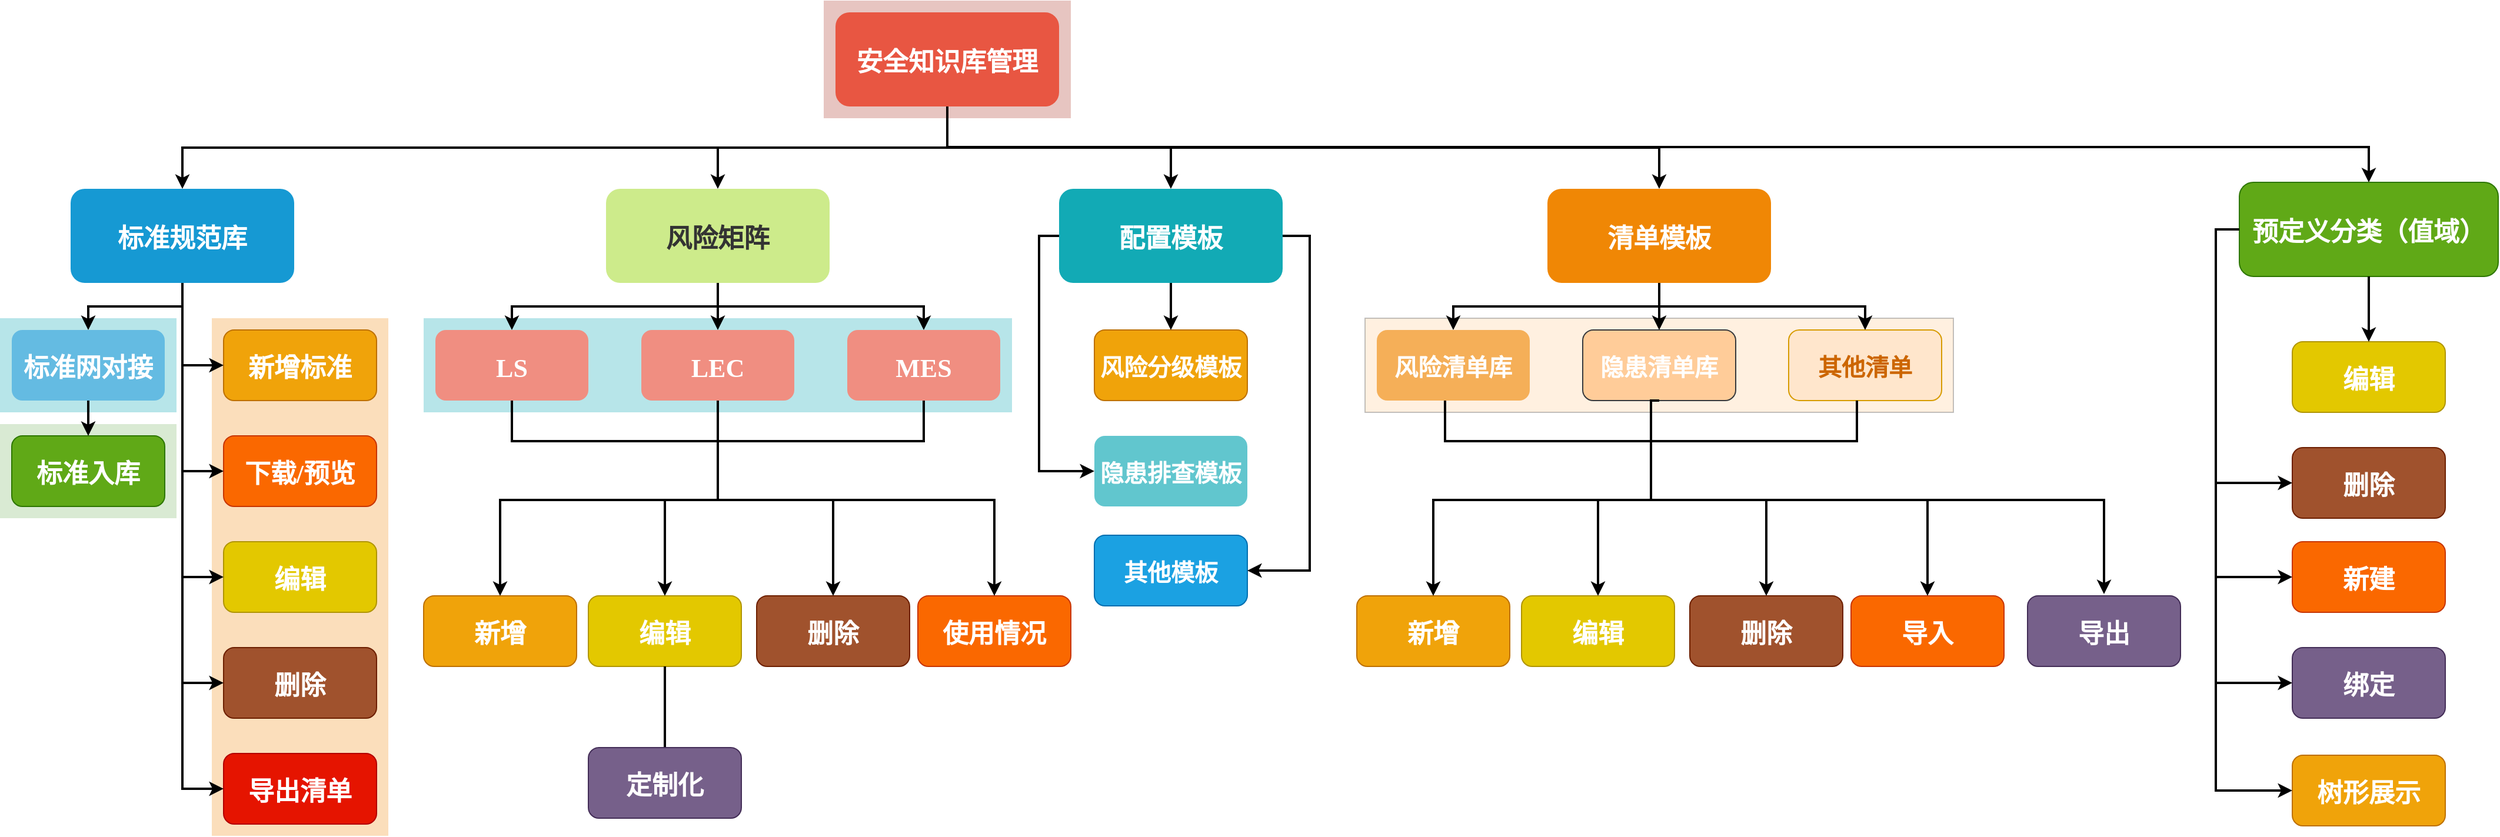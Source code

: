 <mxfile version="18.0.1" type="github">
  <diagram name="Page-1" id="2c0d36ab-eaac-3732-788b-9136903baeff">
    <mxGraphModel dx="2607" dy="1307" grid="1" gridSize="10" guides="1" tooltips="1" connect="1" arrows="1" fold="1" page="1" pageScale="1.5" pageWidth="1654" pageHeight="1169" background="none" math="0" shadow="0">
      <root>
        <mxCell id="0" />
        <mxCell id="1" parent="0" />
        <mxCell id="123" value="" style="fillColor=#AE4132;strokeColor=none;opacity=30;" parent="1" vertex="1">
          <mxGeometry x="747" y="175.5" width="210" height="100.0" as="geometry" />
        </mxCell>
        <mxCell id="118" value="" style="fillColor=#F2931E;strokeColor=none;opacity=30;" parent="1" vertex="1">
          <mxGeometry x="227.0" y="445.5" width="150.0" height="440.0" as="geometry" />
        </mxCell>
        <mxCell id="111" value="" style="fillColor=#D9EAD3;strokeColor=none" parent="1" vertex="1">
          <mxGeometry x="47" y="535.5" width="150" height="80" as="geometry" />
        </mxCell>
        <mxCell id="110" value="" style="fillColor=#ffcc99;strokeColor=#36393d;opacity=30;" parent="1" vertex="1">
          <mxGeometry x="1207" y="445.5" width="500" height="80" as="geometry" />
        </mxCell>
        <mxCell id="109" value="" style="fillColor=#12AAB5;strokeColor=none;opacity=30;" parent="1" vertex="1">
          <mxGeometry x="407" y="445.5" width="500" height="80" as="geometry" />
        </mxCell>
        <mxCell id="108" value="" style="fillColor=#12AAB5;strokeColor=none;opacity=30;" parent="1" vertex="1">
          <mxGeometry x="47.0" y="445.5" width="150" height="80" as="geometry" />
        </mxCell>
        <mxCell id="2" value="安全知识库管理" style="rounded=1;fillColor=#E85642;gradientColor=none;strokeColor=none;fontColor=#FFFFFF;fontStyle=1;fontFamily=Tahoma;fontSize=22;" parent="1" vertex="1">
          <mxGeometry x="757" y="185.5" width="190" height="80" as="geometry" />
        </mxCell>
        <mxCell id="4" value="清单模板" style="rounded=1;fillColor=#F08705;gradientColor=none;strokeColor=none;fontColor=#FFFFFF;fontStyle=1;fontFamily=Tahoma;fontSize=22;" parent="1" vertex="1">
          <mxGeometry x="1362.0" y="335.5" width="190" height="80" as="geometry" />
        </mxCell>
        <mxCell id="9" value="" style="edgeStyle=elbowEdgeStyle;elbow=vertical;strokeWidth=2;rounded=0" parent="1" source="2" target="4" edge="1">
          <mxGeometry x="337" y="215.5" width="100" height="100" as="geometry">
            <mxPoint x="337" y="315.5" as="sourcePoint" />
            <mxPoint x="437" y="215.5" as="targetPoint" />
          </mxGeometry>
        </mxCell>
        <mxCell id="10" value="配置模板" style="rounded=1;fillColor=#12AAB5;gradientColor=none;strokeColor=none;fontColor=#FFFFFF;fontStyle=1;fontFamily=Tahoma;fontSize=22;" parent="1" vertex="1">
          <mxGeometry x="947" y="335.5" width="190" height="80" as="geometry" />
        </mxCell>
        <mxCell id="12" value="风险矩阵" style="rounded=1;fillColor=#CDEB8B;gradientColor=none;strokeColor=none;fontColor=#333333;fontStyle=1;fontFamily=Tahoma;fontSize=22;" parent="1" vertex="1">
          <mxGeometry x="562.0" y="335.5" width="190" height="80" as="geometry" />
        </mxCell>
        <mxCell id="13" value="标准规范库" style="rounded=1;fillColor=#1699D3;gradientColor=none;strokeColor=none;fontColor=#FFFFFF;fontStyle=1;fontFamily=Tahoma;fontSize=22;" parent="1" vertex="1">
          <mxGeometry x="107" y="335.5" width="190" height="80" as="geometry" />
        </mxCell>
        <mxCell id="14" value="标准网对接" style="rounded=1;fillColor=#64BBE2;gradientColor=none;strokeColor=none;fontColor=#FFFFFF;fontStyle=1;fontFamily=Tahoma;fontSize=22;" parent="1" vertex="1">
          <mxGeometry x="57" y="455.5" width="130" height="60" as="geometry" />
        </mxCell>
        <mxCell id="15" value="标准入库" style="rounded=1;fillColor=#60a917;strokeColor=#2D7600;fontStyle=1;fontFamily=Tahoma;fontSize=22;fontColor=#ffffff;" parent="1" vertex="1">
          <mxGeometry x="57" y="545.5" width="130" height="60" as="geometry" />
        </mxCell>
        <mxCell id="16" value="新增标准" style="rounded=1;fillColor=#f0a30a;strokeColor=#BD7000;fontColor=#FFFFFF;fontStyle=1;fontFamily=Tahoma;fontSize=22;" parent="1" vertex="1">
          <mxGeometry x="237" y="455.5" width="130" height="60" as="geometry" />
        </mxCell>
        <mxCell id="17" value="下载/预览" style="rounded=1;fillColor=#fa6800;strokeColor=#C73500;fontColor=#FFFFFF;fontStyle=1;fontFamily=Tahoma;fontSize=22;" parent="1" vertex="1">
          <mxGeometry x="237" y="545.5" width="130" height="60" as="geometry" />
        </mxCell>
        <mxCell id="18" value="编辑" style="rounded=1;fillColor=#e3c800;strokeColor=#B09500;fontColor=#FFFFFF;fontStyle=1;fontFamily=Tahoma;fontSize=22;" parent="1" vertex="1">
          <mxGeometry x="237" y="635.5" width="130" height="60" as="geometry" />
        </mxCell>
        <mxCell id="19" value="删除" style="rounded=1;fillColor=#a0522d;strokeColor=#6D1F00;fontColor=#ffffff;fontStyle=1;fontFamily=Tahoma;fontSize=22;" parent="1" vertex="1">
          <mxGeometry x="237" y="725.5" width="130" height="60" as="geometry" />
        </mxCell>
        <mxCell id="20" value="导出清单" style="rounded=1;fillColor=#e51400;strokeColor=#B20000;fontColor=#ffffff;fontStyle=1;fontFamily=Tahoma;fontSize=22;" parent="1" vertex="1">
          <mxGeometry x="237" y="815.5" width="130" height="60" as="geometry" />
        </mxCell>
        <mxCell id="25" value="LS" style="rounded=1;fillColor=#F08E81;gradientColor=none;strokeColor=none;fontColor=#FFFFFF;fontStyle=1;fontFamily=Tahoma;fontSize=22;" parent="1" vertex="1">
          <mxGeometry x="417" y="455.5" width="130" height="60" as="geometry" />
        </mxCell>
        <mxCell id="29" value="LEC" style="rounded=1;fillColor=#F08E81;gradientColor=none;strokeColor=none;fontColor=#FFFFFF;fontStyle=1;fontFamily=Tahoma;fontSize=22;" parent="1" vertex="1">
          <mxGeometry x="592" y="455.5" width="130" height="60" as="geometry" />
        </mxCell>
        <mxCell id="p02ShLY376gd-ePU1Tqo-138" style="edgeStyle=orthogonalEdgeStyle;rounded=0;orthogonalLoop=1;jettySize=auto;html=1;exitX=0.5;exitY=1;exitDx=0;exitDy=0;fontSize=22;fontColor=#FFFFFF;endArrow=none;endFill=0;strokeWidth=2;" edge="1" parent="1" source="33">
          <mxGeometry relative="1" as="geometry">
            <mxPoint x="660" y="550" as="targetPoint" />
            <Array as="points">
              <mxPoint x="832" y="550" />
              <mxPoint x="660" y="550" />
            </Array>
          </mxGeometry>
        </mxCell>
        <mxCell id="33" value="MES" style="rounded=1;fillColor=#F08E81;gradientColor=none;strokeColor=none;fontColor=#FFFFFF;fontStyle=1;fontFamily=Tahoma;fontSize=22;" parent="1" vertex="1">
          <mxGeometry x="767" y="455.5" width="130" height="60" as="geometry" />
        </mxCell>
        <mxCell id="41" value="风险分级模板" style="rounded=1;fillColor=#f0a30a;strokeColor=#BD7000;fontColor=#FFFFFF;fontStyle=1;fontFamily=Tahoma;fontSize=20;" parent="1" vertex="1">
          <mxGeometry x="977" y="455.5" width="130" height="60" as="geometry" />
        </mxCell>
        <mxCell id="42" value="隐患排查模板" style="rounded=1;fillColor=#61C6CE;gradientColor=none;strokeColor=none;fontColor=#FFFFFF;fontStyle=1;fontFamily=Tahoma;fontSize=20;" parent="1" vertex="1">
          <mxGeometry x="977" y="545.5" width="130" height="60" as="geometry" />
        </mxCell>
        <mxCell id="44" value="风险清单库" style="rounded=1;fillColor=#F5AF58;gradientColor=none;strokeColor=none;fontColor=#FFFFFF;fontStyle=1;fontFamily=Tahoma;fontSize=20;" parent="1" vertex="1">
          <mxGeometry x="1217" y="455.5" width="130" height="60" as="geometry" />
        </mxCell>
        <mxCell id="48" value="隐患清单库" style="rounded=1;fillColor=#ffcc99;strokeColor=#36393d;fontStyle=1;fontFamily=Tahoma;fontSize=20;fontColor=#FFFFFF;" parent="1" vertex="1">
          <mxGeometry x="1392" y="455.5" width="130" height="60" as="geometry" />
        </mxCell>
        <mxCell id="52" value="其他清单" style="rounded=1;fillColor=#ffe6cc;strokeColor=#d79b00;fontStyle=1;fontFamily=Tahoma;fontSize=20;fontColor=#CC6600;" parent="1" vertex="1">
          <mxGeometry x="1567" y="455.5" width="130" height="60" as="geometry" />
        </mxCell>
        <mxCell id="59" value="" style="edgeStyle=elbowEdgeStyle;elbow=vertical;strokeWidth=2;rounded=0" parent="1" source="2" target="12" edge="1">
          <mxGeometry x="347" y="225.5" width="100" height="100" as="geometry">
            <mxPoint x="862.0" y="275.5" as="sourcePoint" />
            <mxPoint x="1467.0" y="345.5" as="targetPoint" />
          </mxGeometry>
        </mxCell>
        <mxCell id="61" value="" style="edgeStyle=elbowEdgeStyle;elbow=vertical;strokeWidth=2;rounded=0" parent="1" source="2" target="13" edge="1">
          <mxGeometry x="-23" y="135.5" width="100" height="100" as="geometry">
            <mxPoint x="-23" y="235.5" as="sourcePoint" />
            <mxPoint x="77" y="135.5" as="targetPoint" />
          </mxGeometry>
        </mxCell>
        <mxCell id="62" value="" style="edgeStyle=elbowEdgeStyle;elbow=vertical;strokeWidth=2;rounded=0" parent="1" source="13" target="14" edge="1">
          <mxGeometry x="-23" y="135.5" width="100" height="100" as="geometry">
            <mxPoint x="-23" y="235.5" as="sourcePoint" />
            <mxPoint x="77" y="135.5" as="targetPoint" />
          </mxGeometry>
        </mxCell>
        <mxCell id="64" value="" style="edgeStyle=elbowEdgeStyle;elbow=horizontal;strokeWidth=2;rounded=0" parent="1" source="13" target="16" edge="1">
          <mxGeometry x="-23" y="135.5" width="100" height="100" as="geometry">
            <mxPoint x="-23" y="235.5" as="sourcePoint" />
            <mxPoint x="77" y="135.5" as="targetPoint" />
            <Array as="points">
              <mxPoint x="202" y="435.5" />
            </Array>
          </mxGeometry>
        </mxCell>
        <mxCell id="65" value="" style="edgeStyle=elbowEdgeStyle;elbow=horizontal;strokeWidth=2;rounded=0" parent="1" source="13" target="17" edge="1">
          <mxGeometry x="-23" y="135.5" width="100" height="100" as="geometry">
            <mxPoint x="-23" y="235.5" as="sourcePoint" />
            <mxPoint x="77" y="135.5" as="targetPoint" />
            <Array as="points">
              <mxPoint x="202" y="475.5" />
            </Array>
          </mxGeometry>
        </mxCell>
        <mxCell id="66" value="" style="edgeStyle=elbowEdgeStyle;elbow=horizontal;strokeWidth=2;rounded=0" parent="1" source="13" target="18" edge="1">
          <mxGeometry x="-23" y="135.5" width="100" height="100" as="geometry">
            <mxPoint x="-23" y="235.5" as="sourcePoint" />
            <mxPoint x="77" y="135.5" as="targetPoint" />
            <Array as="points">
              <mxPoint x="202" y="525.5" />
            </Array>
          </mxGeometry>
        </mxCell>
        <mxCell id="67" value="" style="edgeStyle=elbowEdgeStyle;elbow=horizontal;strokeWidth=2;rounded=0" parent="1" source="13" target="19" edge="1">
          <mxGeometry x="-23" y="135.5" width="100" height="100" as="geometry">
            <mxPoint x="-23" y="235.5" as="sourcePoint" />
            <mxPoint x="77" y="135.5" as="targetPoint" />
            <Array as="points">
              <mxPoint x="202" y="575.5" />
            </Array>
          </mxGeometry>
        </mxCell>
        <mxCell id="68" value="" style="edgeStyle=elbowEdgeStyle;elbow=horizontal;strokeWidth=2;rounded=0" parent="1" source="13" target="20" edge="1">
          <mxGeometry x="-23" y="135.5" width="100" height="100" as="geometry">
            <mxPoint x="-23" y="235.5" as="sourcePoint" />
            <mxPoint x="77" y="135.5" as="targetPoint" />
            <Array as="points">
              <mxPoint x="202" y="615.5" />
            </Array>
          </mxGeometry>
        </mxCell>
        <mxCell id="82" value="" style="edgeStyle=elbowEdgeStyle;elbow=horizontal;strokeWidth=2;rounded=0;exitX=0;exitY=0.5;exitDx=0;exitDy=0;" parent="1" source="10" target="42" edge="1">
          <mxGeometry x="-23" y="135.5" width="100" height="100" as="geometry">
            <mxPoint x="-23" y="235.5" as="sourcePoint" />
            <mxPoint x="77" y="135.5" as="targetPoint" />
            <Array as="points">
              <mxPoint x="930" y="470" />
            </Array>
          </mxGeometry>
        </mxCell>
        <mxCell id="100" value="" style="edgeStyle=elbowEdgeStyle;elbow=vertical;strokeWidth=2;rounded=0" parent="1" source="12" target="25" edge="1">
          <mxGeometry x="-23" y="135.5" width="100" height="100" as="geometry">
            <mxPoint x="-23" y="235.5" as="sourcePoint" />
            <mxPoint x="77" y="135.5" as="targetPoint" />
          </mxGeometry>
        </mxCell>
        <mxCell id="101" value="" style="edgeStyle=elbowEdgeStyle;elbow=vertical;strokeWidth=2;rounded=0" parent="1" source="12" target="29" edge="1">
          <mxGeometry x="-23" y="135.5" width="100" height="100" as="geometry">
            <mxPoint x="-23" y="235.5" as="sourcePoint" />
            <mxPoint x="77" y="135.5" as="targetPoint" />
          </mxGeometry>
        </mxCell>
        <mxCell id="102" value="" style="edgeStyle=elbowEdgeStyle;elbow=vertical;strokeWidth=2;rounded=0" parent="1" source="12" target="33" edge="1">
          <mxGeometry x="-23" y="135.5" width="100" height="100" as="geometry">
            <mxPoint x="-23" y="235.5" as="sourcePoint" />
            <mxPoint x="77" y="135.5" as="targetPoint" />
          </mxGeometry>
        </mxCell>
        <mxCell id="103" value="" style="edgeStyle=elbowEdgeStyle;elbow=vertical;strokeWidth=2;rounded=0" parent="1" source="10" target="41" edge="1">
          <mxGeometry x="-23" y="135.5" width="100" height="100" as="geometry">
            <mxPoint x="-23" y="235.5" as="sourcePoint" />
            <mxPoint x="77" y="135.5" as="targetPoint" />
          </mxGeometry>
        </mxCell>
        <mxCell id="104" value="" style="edgeStyle=elbowEdgeStyle;elbow=vertical;strokeWidth=2;rounded=0" parent="1" source="4" target="48" edge="1">
          <mxGeometry x="-23" y="135.5" width="100" height="100" as="geometry">
            <mxPoint x="-23" y="235.5" as="sourcePoint" />
            <mxPoint x="77" y="135.5" as="targetPoint" />
          </mxGeometry>
        </mxCell>
        <mxCell id="105" value="" style="edgeStyle=elbowEdgeStyle;elbow=vertical;strokeWidth=2;rounded=0" parent="1" source="4" target="44" edge="1">
          <mxGeometry x="-23" y="135.5" width="100" height="100" as="geometry">
            <mxPoint x="-23" y="235.5" as="sourcePoint" />
            <mxPoint x="77" y="135.5" as="targetPoint" />
          </mxGeometry>
        </mxCell>
        <mxCell id="106" value="" style="edgeStyle=elbowEdgeStyle;elbow=vertical;strokeWidth=2;rounded=0" parent="1" source="4" target="52" edge="1">
          <mxGeometry x="-23" y="135.5" width="100" height="100" as="geometry">
            <mxPoint x="-23" y="235.5" as="sourcePoint" />
            <mxPoint x="77" y="135.5" as="targetPoint" />
          </mxGeometry>
        </mxCell>
        <mxCell id="107" value="" style="edgeStyle=elbowEdgeStyle;elbow=vertical;rounded=0;strokeWidth=2" parent="1" source="14" target="15" edge="1">
          <mxGeometry x="-23" y="135.5" width="100" height="100" as="geometry">
            <mxPoint x="-23" y="235.5" as="sourcePoint" />
            <mxPoint x="77" y="135.5" as="targetPoint" />
          </mxGeometry>
        </mxCell>
        <mxCell id="p02ShLY376gd-ePU1Tqo-126" value="新增" style="rounded=1;fillColor=#f0a30a;strokeColor=#BD7000;fontColor=#FFFFFF;fontStyle=1;fontFamily=Tahoma;fontSize=22;" vertex="1" parent="1">
          <mxGeometry x="407" y="681.5" width="130" height="60" as="geometry" />
        </mxCell>
        <mxCell id="p02ShLY376gd-ePU1Tqo-127" value="编辑" style="rounded=1;fillColor=#e3c800;strokeColor=#B09500;fontColor=#FFFFFF;fontStyle=1;fontFamily=Tahoma;fontSize=22;" vertex="1" parent="1">
          <mxGeometry x="547" y="681.5" width="130" height="60" as="geometry" />
        </mxCell>
        <mxCell id="p02ShLY376gd-ePU1Tqo-128" value="删除" style="rounded=1;fillColor=#a0522d;strokeColor=#6D1F00;fontColor=#ffffff;fontStyle=1;fontFamily=Tahoma;fontSize=22;" vertex="1" parent="1">
          <mxGeometry x="690" y="681.5" width="130" height="60" as="geometry" />
        </mxCell>
        <mxCell id="p02ShLY376gd-ePU1Tqo-129" value="使用情况" style="rounded=1;fillColor=#fa6800;strokeColor=#C73500;fontColor=#FFFFFF;fontStyle=1;fontFamily=Tahoma;fontSize=22;" vertex="1" parent="1">
          <mxGeometry x="827" y="681.5" width="130" height="60" as="geometry" />
        </mxCell>
        <mxCell id="p02ShLY376gd-ePU1Tqo-130" value="" style="edgeStyle=elbowEdgeStyle;elbow=vertical;strokeWidth=2;rounded=0;entryX=0.5;entryY=0;entryDx=0;entryDy=0;exitX=0.5;exitY=1;exitDx=0;exitDy=0;" edge="1" parent="1" source="29" target="p02ShLY376gd-ePU1Tqo-126">
          <mxGeometry x="-13" y="145.5" width="100" height="100" as="geometry">
            <mxPoint x="667" y="425.5" as="sourcePoint" />
            <mxPoint x="492" y="465.5" as="targetPoint" />
            <Array as="points">
              <mxPoint x="570" y="600" />
            </Array>
          </mxGeometry>
        </mxCell>
        <mxCell id="p02ShLY376gd-ePU1Tqo-131" value="" style="edgeStyle=elbowEdgeStyle;elbow=vertical;strokeWidth=2;rounded=0;exitX=0.5;exitY=1;exitDx=0;exitDy=0;entryX=0.5;entryY=0;entryDx=0;entryDy=0;" edge="1" parent="1" source="29" target="p02ShLY376gd-ePU1Tqo-127">
          <mxGeometry x="-3" y="155.5" width="100" height="100" as="geometry">
            <mxPoint x="677" y="435.5" as="sourcePoint" />
            <mxPoint x="502" y="475.5" as="targetPoint" />
            <Array as="points">
              <mxPoint x="640" y="600" />
            </Array>
          </mxGeometry>
        </mxCell>
        <mxCell id="p02ShLY376gd-ePU1Tqo-132" value="" style="edgeStyle=elbowEdgeStyle;elbow=vertical;strokeWidth=2;rounded=0;exitX=0.5;exitY=1;exitDx=0;exitDy=0;entryX=0.5;entryY=0;entryDx=0;entryDy=0;" edge="1" parent="1" source="29" target="p02ShLY376gd-ePU1Tqo-128">
          <mxGeometry x="7" y="165.5" width="100" height="100" as="geometry">
            <mxPoint x="687" y="445.5" as="sourcePoint" />
            <mxPoint x="512" y="485.5" as="targetPoint" />
            <Array as="points">
              <mxPoint x="710" y="600" />
            </Array>
          </mxGeometry>
        </mxCell>
        <mxCell id="p02ShLY376gd-ePU1Tqo-133" value="" style="edgeStyle=elbowEdgeStyle;elbow=vertical;strokeWidth=2;rounded=0;exitX=0.5;exitY=1;exitDx=0;exitDy=0;" edge="1" parent="1" source="29" target="p02ShLY376gd-ePU1Tqo-129">
          <mxGeometry x="17" y="175.5" width="100" height="100" as="geometry">
            <mxPoint x="697" y="455.5" as="sourcePoint" />
            <mxPoint x="522" y="495.5" as="targetPoint" />
            <Array as="points">
              <mxPoint x="700" y="600" />
            </Array>
          </mxGeometry>
        </mxCell>
        <mxCell id="p02ShLY376gd-ePU1Tqo-135" value="" style="endArrow=none;html=1;rounded=0;fontSize=22;fontColor=#FFFFFF;exitX=0.5;exitY=1;exitDx=0;exitDy=0;endFill=0;strokeWidth=2;" edge="1" parent="1" source="25">
          <mxGeometry width="50" height="50" relative="1" as="geometry">
            <mxPoint x="530" y="660" as="sourcePoint" />
            <mxPoint x="660" y="550" as="targetPoint" />
            <Array as="points">
              <mxPoint x="482" y="550" />
              <mxPoint x="580" y="550" />
            </Array>
          </mxGeometry>
        </mxCell>
        <mxCell id="p02ShLY376gd-ePU1Tqo-140" value="" style="endArrow=none;html=1;rounded=0;fontSize=22;fontColor=#FFFFFF;strokeWidth=2;entryX=0.5;entryY=1;entryDx=0;entryDy=0;" edge="1" parent="1" target="p02ShLY376gd-ePU1Tqo-127">
          <mxGeometry width="50" height="50" relative="1" as="geometry">
            <mxPoint x="612" y="800" as="sourcePoint" />
            <mxPoint x="640" y="750" as="targetPoint" />
          </mxGeometry>
        </mxCell>
        <mxCell id="p02ShLY376gd-ePU1Tqo-142" value="" style="edgeStyle=orthogonalEdgeStyle;rounded=0;orthogonalLoop=1;jettySize=auto;html=1;fontSize=22;fontColor=#FFFFFF;endArrow=none;endFill=0;strokeWidth=2;" edge="1" parent="1" source="p02ShLY376gd-ePU1Tqo-141" target="p02ShLY376gd-ePU1Tqo-127">
          <mxGeometry relative="1" as="geometry" />
        </mxCell>
        <mxCell id="p02ShLY376gd-ePU1Tqo-141" value="定制化" style="rounded=1;fillColor=#76608a;strokeColor=#432D57;fontColor=#ffffff;fontStyle=1;fontFamily=Tahoma;fontSize=22;" vertex="1" parent="1">
          <mxGeometry x="547" y="810.5" width="130" height="60" as="geometry" />
        </mxCell>
        <mxCell id="p02ShLY376gd-ePU1Tqo-143" value="其他模板" style="rounded=1;fillColor=#1ba1e2;strokeColor=#006EAF;fontColor=#ffffff;fontStyle=1;fontFamily=Tahoma;fontSize=20;" vertex="1" parent="1">
          <mxGeometry x="977" y="630" width="130" height="60" as="geometry" />
        </mxCell>
        <mxCell id="p02ShLY376gd-ePU1Tqo-144" value="" style="edgeStyle=elbowEdgeStyle;elbow=horizontal;strokeWidth=2;rounded=0;exitX=1;exitY=0.5;exitDx=0;exitDy=0;entryX=1;entryY=0.5;entryDx=0;entryDy=0;" edge="1" parent="1" source="10" target="p02ShLY376gd-ePU1Tqo-143">
          <mxGeometry x="-13" y="145.5" width="100" height="100" as="geometry">
            <mxPoint x="957" y="385.5" as="sourcePoint" />
            <mxPoint x="987" y="585.5" as="targetPoint" />
            <Array as="points">
              <mxPoint x="1160" y="520" />
            </Array>
          </mxGeometry>
        </mxCell>
        <mxCell id="p02ShLY376gd-ePU1Tqo-145" value="" style="edgeStyle=elbowEdgeStyle;elbow=vertical;strokeWidth=2;rounded=0;exitX=0.5;exitY=1;exitDx=0;exitDy=0;entryX=0.5;entryY=0;entryDx=0;entryDy=0;" edge="1" parent="1" source="2" target="10">
          <mxGeometry x="347" y="225.5" width="100" height="100" as="geometry">
            <mxPoint x="850" y="260" as="sourcePoint" />
            <mxPoint x="1467" y="345.5" as="targetPoint" />
          </mxGeometry>
        </mxCell>
        <mxCell id="p02ShLY376gd-ePU1Tqo-146" style="edgeStyle=orthogonalEdgeStyle;rounded=0;orthogonalLoop=1;jettySize=auto;html=1;exitX=0.5;exitY=1;exitDx=0;exitDy=0;fontSize=22;fontColor=#FFFFFF;endArrow=none;endFill=0;strokeWidth=2;" edge="1" parent="1">
          <mxGeometry relative="1" as="geometry">
            <mxPoint x="1453" y="550" as="targetPoint" />
            <mxPoint x="1625" y="515.5" as="sourcePoint" />
            <Array as="points">
              <mxPoint x="1625" y="550" />
              <mxPoint x="1453" y="550" />
            </Array>
          </mxGeometry>
        </mxCell>
        <mxCell id="p02ShLY376gd-ePU1Tqo-147" value="新增" style="rounded=1;fillColor=#f0a30a;strokeColor=#BD7000;fontColor=#FFFFFF;fontStyle=1;fontFamily=Tahoma;fontSize=22;" vertex="1" parent="1">
          <mxGeometry x="1200" y="681.5" width="130" height="60" as="geometry" />
        </mxCell>
        <mxCell id="p02ShLY376gd-ePU1Tqo-148" value="编辑" style="rounded=1;fillColor=#e3c800;strokeColor=#B09500;fontColor=#FFFFFF;fontStyle=1;fontFamily=Tahoma;fontSize=22;" vertex="1" parent="1">
          <mxGeometry x="1340" y="681.5" width="130" height="60" as="geometry" />
        </mxCell>
        <mxCell id="p02ShLY376gd-ePU1Tqo-149" value="删除" style="rounded=1;fillColor=#a0522d;strokeColor=#6D1F00;fontColor=#ffffff;fontStyle=1;fontFamily=Tahoma;fontSize=22;" vertex="1" parent="1">
          <mxGeometry x="1483" y="681.5" width="130" height="60" as="geometry" />
        </mxCell>
        <mxCell id="p02ShLY376gd-ePU1Tqo-150" value="导入" style="rounded=1;fillColor=#fa6800;strokeColor=#C73500;fontColor=#FFFFFF;fontStyle=1;fontFamily=Tahoma;fontSize=22;" vertex="1" parent="1">
          <mxGeometry x="1620" y="681.5" width="130" height="60" as="geometry" />
        </mxCell>
        <mxCell id="p02ShLY376gd-ePU1Tqo-151" value="" style="edgeStyle=elbowEdgeStyle;elbow=vertical;strokeWidth=2;rounded=0;entryX=0.5;entryY=0;entryDx=0;entryDy=0;exitX=0.5;exitY=1;exitDx=0;exitDy=0;" edge="1" parent="1" target="p02ShLY376gd-ePU1Tqo-147">
          <mxGeometry x="780" y="145.5" width="100" height="100" as="geometry">
            <mxPoint x="1450" y="515.5" as="sourcePoint" />
            <mxPoint x="1285" y="465.5" as="targetPoint" />
            <Array as="points">
              <mxPoint x="1363" y="600" />
            </Array>
          </mxGeometry>
        </mxCell>
        <mxCell id="p02ShLY376gd-ePU1Tqo-152" value="" style="edgeStyle=elbowEdgeStyle;elbow=vertical;strokeWidth=2;rounded=0;exitX=0.5;exitY=1;exitDx=0;exitDy=0;entryX=0.5;entryY=0;entryDx=0;entryDy=0;" edge="1" parent="1" target="p02ShLY376gd-ePU1Tqo-148">
          <mxGeometry x="790" y="155.5" width="100" height="100" as="geometry">
            <mxPoint x="1450" y="515.5" as="sourcePoint" />
            <mxPoint x="1295" y="475.5" as="targetPoint" />
            <Array as="points">
              <mxPoint x="1433" y="600" />
            </Array>
          </mxGeometry>
        </mxCell>
        <mxCell id="p02ShLY376gd-ePU1Tqo-153" value="" style="edgeStyle=elbowEdgeStyle;elbow=vertical;strokeWidth=2;rounded=0;exitX=0.5;exitY=1;exitDx=0;exitDy=0;entryX=0.5;entryY=0;entryDx=0;entryDy=0;" edge="1" parent="1" target="p02ShLY376gd-ePU1Tqo-149">
          <mxGeometry x="800" y="165.5" width="100" height="100" as="geometry">
            <mxPoint x="1450" y="515.5" as="sourcePoint" />
            <mxPoint x="1305" y="485.5" as="targetPoint" />
            <Array as="points">
              <mxPoint x="1503" y="600" />
            </Array>
          </mxGeometry>
        </mxCell>
        <mxCell id="p02ShLY376gd-ePU1Tqo-154" value="" style="edgeStyle=elbowEdgeStyle;elbow=vertical;strokeWidth=2;rounded=0;exitX=0.5;exitY=1;exitDx=0;exitDy=0;" edge="1" parent="1" target="p02ShLY376gd-ePU1Tqo-150">
          <mxGeometry x="810" y="175.5" width="100" height="100" as="geometry">
            <mxPoint x="1450" y="515.5" as="sourcePoint" />
            <mxPoint x="1315" y="495.5" as="targetPoint" />
            <Array as="points">
              <mxPoint x="1493" y="600" />
            </Array>
          </mxGeometry>
        </mxCell>
        <mxCell id="p02ShLY376gd-ePU1Tqo-155" value="" style="endArrow=none;html=1;rounded=0;fontSize=22;fontColor=#FFFFFF;exitX=0.446;exitY=1;exitDx=0;exitDy=0;endFill=0;strokeWidth=2;exitPerimeter=0;" edge="1" parent="1" source="44">
          <mxGeometry width="50" height="50" relative="1" as="geometry">
            <mxPoint x="1275" y="515.5" as="sourcePoint" />
            <mxPoint x="1453" y="550" as="targetPoint" />
            <Array as="points">
              <mxPoint x="1275" y="550" />
              <mxPoint x="1373" y="550" />
            </Array>
          </mxGeometry>
        </mxCell>
        <mxCell id="p02ShLY376gd-ePU1Tqo-157" value="" style="edgeStyle=orthogonalEdgeStyle;rounded=0;orthogonalLoop=1;jettySize=auto;html=1;fontSize=22;fontColor=#FFFFFF;endArrow=none;endFill=0;strokeWidth=2;entryX=0.5;entryY=1;entryDx=0;entryDy=0;startArrow=classic;startFill=1;" edge="1" parent="1" target="48">
          <mxGeometry relative="1" as="geometry">
            <mxPoint x="1835" y="680" as="sourcePoint" />
            <Array as="points">
              <mxPoint x="1835" y="600" />
              <mxPoint x="1450" y="600" />
              <mxPoint x="1450" y="516" />
            </Array>
          </mxGeometry>
        </mxCell>
        <mxCell id="p02ShLY376gd-ePU1Tqo-158" value="导出" style="rounded=1;fillColor=#76608a;strokeColor=#432D57;fontColor=#ffffff;fontStyle=1;fontFamily=Tahoma;fontSize=22;" vertex="1" parent="1">
          <mxGeometry x="1770" y="681.5" width="130" height="60" as="geometry" />
        </mxCell>
        <mxCell id="p02ShLY376gd-ePU1Tqo-159" value="" style="edgeStyle=elbowEdgeStyle;elbow=vertical;strokeWidth=2;rounded=0;exitX=0.5;exitY=1;exitDx=0;exitDy=0;entryX=0.5;entryY=0;entryDx=0;entryDy=0;" edge="1" parent="1" source="2" target="p02ShLY376gd-ePU1Tqo-160">
          <mxGeometry x="347" y="225.5" width="100" height="100" as="geometry">
            <mxPoint x="862" y="275.5" as="sourcePoint" />
            <mxPoint x="1880" y="340" as="targetPoint" />
            <Array as="points">
              <mxPoint x="1360" y="300" />
            </Array>
          </mxGeometry>
        </mxCell>
        <mxCell id="p02ShLY376gd-ePU1Tqo-160" value="预定义分类（值域）" style="rounded=1;fillColor=#60a917;strokeColor=#2D7600;fontColor=#ffffff;fontStyle=1;fontFamily=Tahoma;fontSize=22;" vertex="1" parent="1">
          <mxGeometry x="1950" y="330" width="220" height="80" as="geometry" />
        </mxCell>
        <mxCell id="p02ShLY376gd-ePU1Tqo-161" value="编辑" style="rounded=1;fillColor=#e3c800;strokeColor=#B09500;fontColor=#FFFFFF;fontStyle=1;fontFamily=Tahoma;fontSize=22;" vertex="1" parent="1">
          <mxGeometry x="1995" y="465.5" width="130" height="60" as="geometry" />
        </mxCell>
        <mxCell id="p02ShLY376gd-ePU1Tqo-162" value="删除" style="rounded=1;fillColor=#a0522d;strokeColor=#6D1F00;fontColor=#ffffff;fontStyle=1;fontFamily=Tahoma;fontSize=22;" vertex="1" parent="1">
          <mxGeometry x="1995" y="555.5" width="130" height="60" as="geometry" />
        </mxCell>
        <mxCell id="p02ShLY376gd-ePU1Tqo-163" value="新建" style="rounded=1;fillColor=#fa6800;strokeColor=#C73500;fontColor=#FFFFFF;fontStyle=1;fontFamily=Tahoma;fontSize=22;" vertex="1" parent="1">
          <mxGeometry x="1995" y="635.5" width="130" height="60" as="geometry" />
        </mxCell>
        <mxCell id="p02ShLY376gd-ePU1Tqo-164" value="绑定" style="rounded=1;fillColor=#76608a;strokeColor=#432D57;fontColor=#ffffff;fontStyle=1;fontFamily=Tahoma;fontSize=22;" vertex="1" parent="1">
          <mxGeometry x="1995" y="725.5" width="130" height="60" as="geometry" />
        </mxCell>
        <mxCell id="p02ShLY376gd-ePU1Tqo-169" value="" style="edgeStyle=orthogonalEdgeStyle;rounded=0;orthogonalLoop=1;jettySize=auto;html=1;fontSize=22;fontColor=#FFFFFF;endArrow=none;endFill=0;strokeWidth=2;entryX=0.5;entryY=1;entryDx=0;entryDy=0;startArrow=classic;startFill=1;exitX=0.5;exitY=0;exitDx=0;exitDy=0;" edge="1" parent="1" source="p02ShLY376gd-ePU1Tqo-161" target="p02ShLY376gd-ePU1Tqo-160">
          <mxGeometry relative="1" as="geometry">
            <mxPoint x="1845" y="690" as="sourcePoint" />
            <mxPoint x="1467" y="525.5" as="targetPoint" />
          </mxGeometry>
        </mxCell>
        <mxCell id="p02ShLY376gd-ePU1Tqo-170" value="" style="edgeStyle=orthogonalEdgeStyle;rounded=0;orthogonalLoop=1;jettySize=auto;html=1;fontSize=22;fontColor=#FFFFFF;endArrow=none;endFill=0;strokeWidth=2;entryX=0;entryY=0.5;entryDx=0;entryDy=0;startArrow=classic;startFill=1;exitX=0;exitY=0.5;exitDx=0;exitDy=0;" edge="1" parent="1" source="p02ShLY376gd-ePU1Tqo-162" target="p02ShLY376gd-ePU1Tqo-160">
          <mxGeometry relative="1" as="geometry">
            <mxPoint x="2025" y="475.5" as="sourcePoint" />
            <mxPoint x="2025" y="420" as="targetPoint" />
          </mxGeometry>
        </mxCell>
        <mxCell id="p02ShLY376gd-ePU1Tqo-171" value="" style="edgeStyle=orthogonalEdgeStyle;rounded=0;orthogonalLoop=1;jettySize=auto;html=1;fontSize=22;fontColor=#FFFFFF;endArrow=none;endFill=0;strokeWidth=2;entryX=0;entryY=0.5;entryDx=0;entryDy=0;startArrow=classic;startFill=1;exitX=0;exitY=0.5;exitDx=0;exitDy=0;" edge="1" parent="1" source="p02ShLY376gd-ePU1Tqo-163" target="p02ShLY376gd-ePU1Tqo-160">
          <mxGeometry relative="1" as="geometry">
            <mxPoint x="2005" y="595.5" as="sourcePoint" />
            <mxPoint x="1960" y="380" as="targetPoint" />
          </mxGeometry>
        </mxCell>
        <mxCell id="p02ShLY376gd-ePU1Tqo-172" value="" style="edgeStyle=orthogonalEdgeStyle;rounded=0;orthogonalLoop=1;jettySize=auto;html=1;fontSize=22;fontColor=#FFFFFF;endArrow=none;endFill=0;strokeWidth=2;entryX=0;entryY=0.5;entryDx=0;entryDy=0;startArrow=classic;startFill=1;exitX=0;exitY=0.5;exitDx=0;exitDy=0;" edge="1" parent="1" source="p02ShLY376gd-ePU1Tqo-164" target="p02ShLY376gd-ePU1Tqo-160">
          <mxGeometry relative="1" as="geometry">
            <mxPoint x="2015" y="605.5" as="sourcePoint" />
            <mxPoint x="1970" y="390" as="targetPoint" />
          </mxGeometry>
        </mxCell>
        <mxCell id="p02ShLY376gd-ePU1Tqo-173" value="树形展示" style="rounded=1;fillColor=#f0a30a;strokeColor=#BD7000;fontColor=#FFFFFF;fontStyle=1;fontFamily=Tahoma;fontSize=22;" vertex="1" parent="1">
          <mxGeometry x="1995" y="817" width="130" height="60" as="geometry" />
        </mxCell>
        <mxCell id="p02ShLY376gd-ePU1Tqo-174" value="" style="edgeStyle=orthogonalEdgeStyle;rounded=0;orthogonalLoop=1;jettySize=auto;html=1;fontSize=22;fontColor=#FFFFFF;endArrow=none;endFill=0;strokeWidth=2;entryX=0;entryY=0.5;entryDx=0;entryDy=0;startArrow=classic;startFill=1;exitX=0;exitY=0.5;exitDx=0;exitDy=0;" edge="1" parent="1" source="p02ShLY376gd-ePU1Tqo-173" target="p02ShLY376gd-ePU1Tqo-160">
          <mxGeometry relative="1" as="geometry">
            <mxPoint x="2005" y="765.5" as="sourcePoint" />
            <mxPoint x="1960" y="380" as="targetPoint" />
          </mxGeometry>
        </mxCell>
      </root>
    </mxGraphModel>
  </diagram>
</mxfile>
